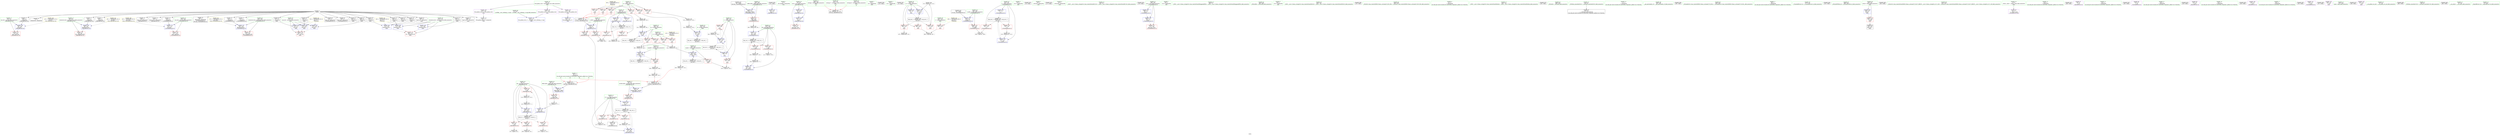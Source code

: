 digraph "SVFG" {
	label="SVFG";

	Node0x55babb65e6d0 [shape=record,color=grey,label="{NodeID: 0\nNullPtr}"];
	Node0x55babb65e6d0 -> Node0x55babb67bde0[style=solid];
	Node0x55babb65e6d0 -> Node0x55babb67bee0[style=solid];
	Node0x55babb65e6d0 -> Node0x55babb67bfb0[style=solid];
	Node0x55babb65e6d0 -> Node0x55babb67c080[style=solid];
	Node0x55babb65e6d0 -> Node0x55babb67c150[style=solid];
	Node0x55babb65e6d0 -> Node0x55babb67c220[style=solid];
	Node0x55babb65e6d0 -> Node0x55babb67c2f0[style=solid];
	Node0x55babb65e6d0 -> Node0x55babb67c3c0[style=solid];
	Node0x55babb65e6d0 -> Node0x55babb67c490[style=solid];
	Node0x55babb65e6d0 -> Node0x55babb67c560[style=solid];
	Node0x55babb65e6d0 -> Node0x55babb67c630[style=solid];
	Node0x55babb65e6d0 -> Node0x55babb67c700[style=solid];
	Node0x55babb65e6d0 -> Node0x55babb67c7d0[style=solid];
	Node0x55babb65e6d0 -> Node0x55babb67c8a0[style=solid];
	Node0x55babb65e6d0 -> Node0x55babb67c970[style=solid];
	Node0x55babb65e6d0 -> Node0x55babb67ca40[style=solid];
	Node0x55babb65e6d0 -> Node0x55babb67cb10[style=solid];
	Node0x55babb65e6d0 -> Node0x55babb67cbe0[style=solid];
	Node0x55babb65e6d0 -> Node0x55babb67ccb0[style=solid];
	Node0x55babb65e6d0 -> Node0x55babb67cd80[style=solid];
	Node0x55babb65e6d0 -> Node0x55babb67ce50[style=solid];
	Node0x55babb65e6d0 -> Node0x55babb67cf20[style=solid];
	Node0x55babb65e6d0 -> Node0x55babb67cff0[style=solid];
	Node0x55babb65e6d0 -> Node0x55babb681460[style=solid];
	Node0x55babb69d8a0 [shape=record,color=yellow,style=double,label="{NodeID: 360\n30V_1 = ENCHI(MR_30V_0)\npts\{194 \}\nFun[_Z7prodaltB5cxx11ii]}"];
	Node0x55babb69d8a0 -> Node0x55babb6824d0[style=dashed];
	Node0x55babb67d500 [shape=record,color=blue,label="{NodeID: 194\n272\<--379\nehselector.slot\<--\nmain\n}"];
	Node0x55babb67d500 -> Node0x55babb6810c0[style=dashed];
	Node0x55babb67a7e0 [shape=record,color=red,label="{NodeID: 111\n91\<--60\n\<--idx\n_Z4prodB5cxx11iii\n}"];
	Node0x55babb67a7e0 -> Node0x55babb67efb0[style=solid];
	Node0x55babb678ae0 [shape=record,color=green,label="{NodeID: 28\n60\<--61\nidx\<--idx_field_insensitive\n_Z4prodB5cxx11iii\n}"];
	Node0x55babb678ae0 -> Node0x55babb67a7e0[style=solid];
	Node0x55babb678ae0 -> Node0x55babb67a8b0[style=solid];
	Node0x55babb678ae0 -> Node0x55babb67a980[style=solid];
	Node0x55babb678ae0 -> Node0x55babb67aa50[style=solid];
	Node0x55babb678ae0 -> Node0x55babb6817d0[style=solid];
	Node0x55babb678ae0 -> Node0x55babb681be0[style=solid];
	Node0x55babb67e9b0 [shape=record,color=grey,label="{NodeID: 305\n200 = Binary(199, 201, )\n}"];
	Node0x55babb67e9b0 -> Node0x55babb682260[style=solid];
	Node0x55babb680700 [shape=record,color=red,label="{NodeID: 139\n326\<--256\n\<--d\nmain\n|{<s0>22}}"];
	Node0x55babb680700:s0 -> Node0x55babb6b0bf0[style=solid,color=red];
	Node0x55babb67b1c0 [shape=record,color=green,label="{NodeID: 56\n266\<--267\ni\<--i_field_insensitive\nmain\n}"];
	Node0x55babb67b1c0 -> Node0x55babb680e50[style=solid];
	Node0x55babb67b1c0 -> Node0x55babb680f20[style=solid];
	Node0x55babb67b1c0 -> Node0x55babb682cf0[style=solid];
	Node0x55babb67b1c0 -> Node0x55babb682dc0[style=solid];
	Node0x55babb681e50 [shape=record,color=blue,label="{NodeID: 167\n141\<--145\ncall17\<--\n_Z4prodB5cxx11iii\n}"];
	Node0x55babb67c970 [shape=record,color=black,label="{NodeID: 84\n348\<--3\n\<--dummyVal\nmain\n}"];
	Node0x55babb67c970 -> Node0x55babb682f60[style=solid];
	Node0x55babb65f720 [shape=record,color=green,label="{NodeID: 1\n7\<--1\n__dso_handle\<--dummyObj\nGlob }"];
	Node0x55babb69d980 [shape=record,color=yellow,style=double,label="{NodeID: 361\n32V_1 = ENCHI(MR_32V_0)\npts\{196 \}\nFun[_Z7prodaltB5cxx11ii]}"];
	Node0x55babb69d980 -> Node0x55babb6825a0[style=dashed];
	Node0x55babb67a8b0 [shape=record,color=red,label="{NodeID: 112\n108\<--60\n\<--idx\n_Z4prodB5cxx11iii\n}"];
	Node0x55babb67a8b0 -> Node0x55babb67f130[style=solid];
	Node0x55babb678bb0 [shape=record,color=green,label="{NodeID: 29\n62\<--63\nnrvo\<--nrvo_field_insensitive\n_Z4prodB5cxx11iii\n}"];
	Node0x55babb678bb0 -> Node0x55babb67f380[style=solid];
	Node0x55babb678bb0 -> Node0x55babb6818a0[style=solid];
	Node0x55babb678bb0 -> Node0x55babb681ff0[style=solid];
	Node0x55babb67eb30 [shape=record,color=grey,label="{NodeID: 306\n129 = Binary(128, 110, )\n}"];
	Node0x55babb67eb30 -> Node0x55babb681cb0[style=solid];
	Node0x55babb6807d0 [shape=record,color=red,label="{NodeID: 140\n327\<--256\n\<--d\nmain\n}"];
	Node0x55babb6807d0 -> Node0x55babb6894e0[style=solid];
	Node0x55babb67b290 [shape=record,color=green,label="{NodeID: 57\n268\<--269\nref.tmp\<--ref.tmp_field_insensitive\nmain\n|{<s0>22}}"];
	Node0x55babb67b290:s0 -> Node0x55babb6b0570[style=solid,color=red];
	Node0x55babb681f20 [shape=record,color=blue,label="{NodeID: 168\n70\<--148\ni12\<--inc19\n_Z4prodB5cxx11iii\n}"];
	Node0x55babb681f20 -> Node0x55babb69adf0[style=dashed];
	Node0x55babb67ca40 [shape=record,color=black,label="{NodeID: 85\n352\<--3\n\<--dummyVal\nmain\n}"];
	Node0x55babb673120 [shape=record,color=green,label="{NodeID: 2\n8\<--1\n.str\<--dummyObj\nGlob }"];
	Node0x55babb67a980 [shape=record,color=red,label="{NodeID: 113\n112\<--60\n\<--idx\n_Z4prodB5cxx11iii\n}"];
	Node0x55babb67a980 -> Node0x55babb68ca70[style=solid];
	Node0x55babb678c80 [shape=record,color=green,label="{NodeID: 30\n64\<--65\ni\<--i_field_insensitive\n_Z4prodB5cxx11iii\n}"];
	Node0x55babb678c80 -> Node0x55babb67f450[style=solid];
	Node0x55babb678c80 -> Node0x55babb67f520[style=solid];
	Node0x55babb678c80 -> Node0x55babb681970[style=solid];
	Node0x55babb678c80 -> Node0x55babb681cb0[style=solid];
	Node0x55babb6ad580 [shape=record,color=black,label="{NodeID: 390\n215 = PHI()\n}"];
	Node0x55babb67ecb0 [shape=record,color=grey,label="{NodeID: 307\n361 = Binary(359, 360, )\n}"];
	Node0x55babb67ecb0 -> Node0x55babb6831d0[style=solid];
	Node0x55babb6808a0 [shape=record,color=red,label="{NodeID: 141\n335\<--256\n\<--d\nmain\n|{<s0>26}}"];
	Node0x55babb6808a0:s0 -> Node0x55babb6b0bf0[style=solid,color=red];
	Node0x55babb67b360 [shape=record,color=green,label="{NodeID: 58\n270\<--271\nexn.slot\<--exn.slot_field_insensitive\nmain\n}"];
	Node0x55babb67b360 -> Node0x55babb680ff0[style=solid];
	Node0x55babb67b360 -> Node0x55babb682e90[style=solid];
	Node0x55babb67b360 -> Node0x55babb683030[style=solid];
	Node0x55babb67b360 -> Node0x55babb67d430[style=solid];
	Node0x55babb681ff0 [shape=record,color=blue,label="{NodeID: 169\n62\<--152\nnrvo\<--\n_Z4prodB5cxx11iii\n}"];
	Node0x55babb681ff0 -> Node0x55babb67f380[style=dashed];
	Node0x55babb67cb10 [shape=record,color=black,label="{NodeID: 86\n353\<--3\n\<--dummyVal\nmain\n}"];
	Node0x55babb67cb10 -> Node0x55babb683030[style=solid];
	Node0x55babb65efd0 [shape=record,color=green,label="{NodeID: 3\n10\<--1\n.str.1\<--dummyObj\nGlob }"];
	Node0x55babb67aa50 [shape=record,color=red,label="{NodeID: 114\n123\<--60\n\<--idx\n_Z4prodB5cxx11iii\n}"];
	Node0x55babb67aa50 -> Node0x55babb689f60[style=solid];
	Node0x55babb678d50 [shape=record,color=green,label="{NodeID: 31\n66\<--67\nexn.slot\<--exn.slot_field_insensitive\n_Z4prodB5cxx11iii\n}"];
	Node0x55babb678d50 -> Node0x55babb67f5f0[style=solid];
	Node0x55babb678d50 -> Node0x55babb681a40[style=solid];
	Node0x55babb6af240 [shape=record,color=black,label="{NodeID: 391\n32 = PHI()\n}"];
	Node0x55babb67ee30 [shape=record,color=grey,label="{NodeID: 308\n373 = Binary(372, 110, )\n}"];
	Node0x55babb67ee30 -> Node0x55babb67d360[style=solid];
	Node0x55babb680970 [shape=record,color=red,label="{NodeID: 142\n363\<--256\n\<--d\nmain\n|{<s0>32}}"];
	Node0x55babb680970:s0 -> Node0x55babb6b0bf0[style=solid,color=red];
	Node0x55babb67b430 [shape=record,color=green,label="{NodeID: 59\n272\<--273\nehselector.slot\<--ehselector.slot_field_insensitive\nmain\n}"];
	Node0x55babb67b430 -> Node0x55babb6810c0[style=solid];
	Node0x55babb67b430 -> Node0x55babb682f60[style=solid];
	Node0x55babb67b430 -> Node0x55babb683100[style=solid];
	Node0x55babb67b430 -> Node0x55babb67d500[style=solid];
	Node0x55babb6820c0 [shape=record,color=blue,label="{NodeID: 170\n183\<--181\nn.addr\<--n\n_Z7prodaltB5cxx11ii\n}"];
	Node0x55babb6820c0 -> Node0x55babb67fa00[style=dashed];
	Node0x55babb67cbe0 [shape=record,color=black,label="{NodeID: 87\n355\<--3\n\<--dummyVal\nmain\n}"];
	Node0x55babb67cbe0 -> Node0x55babb683100[style=solid];
	Node0x55babb65ebe0 [shape=record,color=green,label="{NodeID: 4\n12\<--1\n.str.2\<--dummyObj\nGlob }"];
	Node0x55babb67f380 [shape=record,color=red,label="{NodeID: 115\n153\<--62\nnrvo.val\<--nrvo\n_Z4prodB5cxx11iii\n}"];
	Node0x55babb678e20 [shape=record,color=green,label="{NodeID: 32\n68\<--69\nehselector.slot\<--ehselector.slot_field_insensitive\n_Z4prodB5cxx11iii\n}"];
	Node0x55babb678e20 -> Node0x55babb67f6c0[style=solid];
	Node0x55babb678e20 -> Node0x55babb681b10[style=solid];
	Node0x55babb6af340 [shape=record,color=black,label="{NodeID: 392\n95 = PHI()\n}"];
	Node0x55babb67efb0 [shape=record,color=grey,label="{NodeID: 309\n92 = cmp(91, 85, )\n}"];
	Node0x55babb680a40 [shape=record,color=red,label="{NodeID: 143\n316\<--258\n\<--n\nmain\n}"];
	Node0x55babb680a40 -> Node0x55babb6897e0[style=solid];
	Node0x55babb67b500 [shape=record,color=green,label="{NodeID: 60\n274\<--275\nref.tmp17\<--ref.tmp17_field_insensitive\nmain\n|{<s0>26}}"];
	Node0x55babb67b500:s0 -> Node0x55babb6b0570[style=solid,color=red];
	Node0x55babb682190 [shape=record,color=blue,label="{NodeID: 171\n185\<--182\noffset.addr\<--offset\n_Z7prodaltB5cxx11ii\n}"];
	Node0x55babb682190 -> Node0x55babb67fad0[style=dashed];
	Node0x55babb67ccb0 [shape=record,color=black,label="{NodeID: 88\n376\<--3\n\<--dummyVal\nmain\n}"];
	Node0x55babb65ed30 [shape=record,color=green,label="{NodeID: 5\n14\<--1\n_ZSt3cin\<--dummyObj\nGlob }"];
	Node0x55babb67f450 [shape=record,color=red,label="{NodeID: 116\n87\<--64\n\<--i\n_Z4prodB5cxx11iii\n}"];
	Node0x55babb67f450 -> Node0x55babb67f2b0[style=solid];
	Node0x55babb678ef0 [shape=record,color=green,label="{NodeID: 33\n70\<--71\ni12\<--i12_field_insensitive\n_Z4prodB5cxx11iii\n}"];
	Node0x55babb678ef0 -> Node0x55babb67f790[style=solid];
	Node0x55babb678ef0 -> Node0x55babb67f860[style=solid];
	Node0x55babb678ef0 -> Node0x55babb67f930[style=solid];
	Node0x55babb678ef0 -> Node0x55babb681d80[style=solid];
	Node0x55babb678ef0 -> Node0x55babb681f20[style=solid];
	Node0x55babb6af440 [shape=record,color=black,label="{NodeID: 393\n117 = PHI()\n}"];
	Node0x55babb67f130 [shape=record,color=grey,label="{NodeID: 310\n109 = cmp(108, 110, )\n}"];
	Node0x55babb680b10 [shape=record,color=red,label="{NodeID: 144\n359\<--258\n\<--n\nmain\n}"];
	Node0x55babb680b10 -> Node0x55babb67ecb0[style=solid];
	Node0x55babb67b5d0 [shape=record,color=green,label="{NodeID: 61\n276\<--277\nnumleft\<--numleft_field_insensitive\nmain\n}"];
	Node0x55babb67b5d0 -> Node0x55babb681190[style=solid];
	Node0x55babb67b5d0 -> Node0x55babb6831d0[style=solid];
	Node0x55babb682260 [shape=record,color=blue,label="{NodeID: 172\n187\<--200\nidx\<--rem\n_Z7prodaltB5cxx11ii\n}"];
	Node0x55babb682260 -> Node0x55babb69a3f0[style=dashed];
	Node0x55babb67cd80 [shape=record,color=black,label="{NodeID: 89\n377\<--3\n\<--dummyVal\nmain\n}"];
	Node0x55babb67cd80 -> Node0x55babb67d430[style=solid];
	Node0x55babb677810 [shape=record,color=green,label="{NodeID: 6\n15\<--1\n_ZSt4cout\<--dummyObj\nGlob }"];
	Node0x55babb67f520 [shape=record,color=red,label="{NodeID: 117\n128\<--64\n\<--i\n_Z4prodB5cxx11iii\n}"];
	Node0x55babb67f520 -> Node0x55babb67eb30[style=solid];
	Node0x55babb678fc0 [shape=record,color=green,label="{NodeID: 34\n82\<--83\n_ZNSt7__cxx1112basic_stringIcSt11char_traitsIcESaIcEEC1Ev\<--_ZNSt7__cxx1112basic_stringIcSt11char_traitsIcESaIcEEC1Ev_field_insensitive\n}"];
	Node0x55babb6af540 [shape=record,color=black,label="{NodeID: 394\n120 = PHI()\n}"];
	Node0x55babb67f2b0 [shape=record,color=grey,label="{NodeID: 311\n89 = cmp(87, 88, )\n}"];
	Node0x55babb680be0 [shape=record,color=red,label="{NodeID: 145\n317\<--260\n\<--hi\nmain\n}"];
	Node0x55babb680be0 -> Node0x55babb6897e0[style=solid];
	Node0x55babb67b6a0 [shape=record,color=green,label="{NodeID: 62\n278\<--279\nref.tmp23\<--ref.tmp23_field_insensitive\nmain\n|{<s0>32}}"];
	Node0x55babb67b6a0:s0 -> Node0x55babb6b0570[style=solid,color=red];
	Node0x55babb682330 [shape=record,color=blue,label="{NodeID: 173\n189\<--80\nnrvo\<--\n_Z7prodaltB5cxx11ii\n}"];
	Node0x55babb682330 -> Node0x55babb682810[style=dashed];
	Node0x55babb67ce50 [shape=record,color=black,label="{NodeID: 90\n379\<--3\n\<--dummyVal\nmain\n}"];
	Node0x55babb67ce50 -> Node0x55babb67d500[style=solid];
	Node0x55babb65ff50 [shape=record,color=green,label="{NodeID: 7\n16\<--1\n.str.3\<--dummyObj\nGlob }"];
	Node0x55babb67f5f0 [shape=record,color=red,label="{NodeID: 118\n158\<--66\nexn\<--exn.slot\n_Z4prodB5cxx11iii\n}"];
	Node0x55babb679090 [shape=record,color=green,label="{NodeID: 35\n96\<--97\n_ZNSt7__cxx1112basic_stringIcSt11char_traitsIcESaIcEE6appendEPKc\<--_ZNSt7__cxx1112basic_stringIcSt11char_traitsIcESaIcEE6appendEPKc_field_insensitive\n}"];
	Node0x55babb6af640 [shape=record,color=black,label="{NodeID: 395\n141 = PHI()\n}"];
	Node0x55babb6af640 -> Node0x55babb681e50[style=solid];
	Node0x55babb68c5f0 [shape=record,color=grey,label="{NodeID: 312\n137 = cmp(135, 136, )\n}"];
	Node0x55babb680cb0 [shape=record,color=red,label="{NodeID: 146\n360\<--260\n\<--hi\nmain\n}"];
	Node0x55babb680cb0 -> Node0x55babb67ecb0[style=solid];
	Node0x55babb67b770 [shape=record,color=green,label="{NodeID: 63\n282\<--283\n_ZNSirsERi\<--_ZNSirsERi_field_insensitive\n}"];
	Node0x55babb69c6c0 [shape=record,color=yellow,style=double,label="{NodeID: 340\n14V_1 = ENCHI(MR_14V_0)\npts\{67 \}\nFun[_Z4prodB5cxx11iii]}"];
	Node0x55babb69c6c0 -> Node0x55babb681a40[style=dashed];
	Node0x55babb682400 [shape=record,color=blue,label="{NodeID: 174\n191\<--85\ni\<--\n_Z7prodaltB5cxx11ii\n}"];
	Node0x55babb682400 -> Node0x55babb69a8f0[style=dashed];
	Node0x55babb67cf20 [shape=record,color=black,label="{NodeID: 91\n387\<--3\nlpad.val\<--dummyVal\nmain\n}"];
	Node0x55babb65ffe0 [shape=record,color=green,label="{NodeID: 8\n18\<--1\n.str.4\<--dummyObj\nGlob }"];
	Node0x55babb67f6c0 [shape=record,color=red,label="{NodeID: 119\n159\<--68\nsel\<--ehselector.slot\n_Z4prodB5cxx11iii\n}"];
	Node0x55babb679160 [shape=record,color=green,label="{NodeID: 36\n105\<--106\n_ZNSt7__cxx1112basic_stringIcSt11char_traitsIcESaIcEED1Ev\<--_ZNSt7__cxx1112basic_stringIcSt11char_traitsIcESaIcEED1Ev_field_insensitive\n}"];
	Node0x55babb6af7a0 [shape=record,color=black,label="{NodeID: 396\n225 = PHI()\n}"];
	Node0x55babb68c770 [shape=record,color=grey,label="{NodeID: 313\n212 = cmp(211, 201, )\n}"];
	Node0x55babb680d80 [shape=record,color=red,label="{NodeID: 147\n323\<--264\n\<--numhi\nmain\n}"];
	Node0x55babb680d80 -> Node0x55babb68cbf0[style=solid];
	Node0x55babb67b840 [shape=record,color=green,label="{NodeID: 64\n294\<--295\n_ZStlsISt11char_traitsIcEERSt13basic_ostreamIcT_ES5_PKc\<--_ZStlsISt11char_traitsIcEERSt13basic_ostreamIcT_ES5_PKc_field_insensitive\n}"];
	Node0x55babb69c7a0 [shape=record,color=yellow,style=double,label="{NodeID: 341\n16V_1 = ENCHI(MR_16V_0)\npts\{69 \}\nFun[_Z4prodB5cxx11iii]}"];
	Node0x55babb69c7a0 -> Node0x55babb681b10[style=dashed];
	Node0x55babb6824d0 [shape=record,color=blue,label="{NodeID: 175\n193\<--218\nexn.slot\<--\n_Z7prodaltB5cxx11ii\n}"];
	Node0x55babb6824d0 -> Node0x55babb67ffb0[style=dashed];
	Node0x55babb67cff0 [shape=record,color=black,label="{NodeID: 92\n388\<--3\nlpad.val33\<--dummyVal\nmain\n}"];
	Node0x55babb671f10 [shape=record,color=green,label="{NodeID: 9\n21\<--1\n\<--dummyObj\nCan only get source location for instruction, argument, global var or function.}"];
	Node0x55babb67f790 [shape=record,color=red,label="{NodeID: 120\n135\<--70\n\<--i12\n_Z4prodB5cxx11iii\n}"];
	Node0x55babb67f790 -> Node0x55babb68c5f0[style=solid];
	Node0x55babb679230 [shape=record,color=green,label="{NodeID: 37\n142\<--143\n_ZNSt7__cxx1112basic_stringIcSt11char_traitsIcESaIcEEixEm\<--_ZNSt7__cxx1112basic_stringIcSt11char_traitsIcESaIcEEixEm_field_insensitive\n}"];
	Node0x55babb6af870 [shape=record,color=black,label="{NodeID: 397\n281 = PHI()\n}"];
	Node0x55babb68c8f0 [shape=record,color=grey,label="{NodeID: 314\n209 = cmp(207, 208, )\n}"];
	Node0x55babb680e50 [shape=record,color=red,label="{NodeID: 148\n322\<--266\n\<--i\nmain\n}"];
	Node0x55babb680e50 -> Node0x55babb68cbf0[style=solid];
	Node0x55babb67b910 [shape=record,color=green,label="{NodeID: 65\n299\<--300\n_ZNSolsEi\<--_ZNSolsEi_field_insensitive\n}"];
	Node0x55babb6825a0 [shape=record,color=blue,label="{NodeID: 176\n195\<--220\nehselector.slot\<--\n_Z7prodaltB5cxx11ii\n}"];
	Node0x55babb6825a0 -> Node0x55babb680080[style=dashed];
	Node0x55babb67d0c0 [shape=record,color=black,label="{NodeID: 93\n33\<--34\n\<--_ZNSt8ios_base4InitD1Ev\nCan only get source location for instruction, argument, global var or function.}"];
	Node0x55babb671fa0 [shape=record,color=green,label="{NodeID: 10\n77\<--1\n\<--dummyObj\nCan only get source location for instruction, argument, global var or function.}"];
	Node0x55babb67f860 [shape=record,color=red,label="{NodeID: 121\n139\<--70\n\<--i12\n_Z4prodB5cxx11iii\n}"];
	Node0x55babb67f860 -> Node0x55babb67d1c0[style=solid];
	Node0x55babb679300 [shape=record,color=green,label="{NodeID: 38\n168\<--169\n__gxx_personality_v0\<--__gxx_personality_v0_field_insensitive\n}"];
	Node0x55babb6af940 [shape=record,color=black,label="{NodeID: 398\n290 = PHI()\n}"];
	Node0x55babb68ca70 [shape=record,color=grey,label="{NodeID: 315\n113 = cmp(112, 114, )\n}"];
	Node0x55babb680f20 [shape=record,color=red,label="{NodeID: 149\n341\<--266\n\<--i\nmain\n}"];
	Node0x55babb680f20 -> Node0x55babb689360[style=solid];
	Node0x55babb67b9e0 [shape=record,color=green,label="{NodeID: 66\n304\<--305\n_ZSt4endlIcSt11char_traitsIcEERSt13basic_ostreamIT_T0_ES6_\<--_ZSt4endlIcSt11char_traitsIcEERSt13basic_ostreamIT_T0_ES6__field_insensitive\n}"];
	Node0x55babb682670 [shape=record,color=blue,label="{NodeID: 177\n187\<--229\nidx\<--rem4\n_Z7prodaltB5cxx11ii\n}"];
	Node0x55babb682670 -> Node0x55babb69a3f0[style=dashed];
	Node0x55babb67d1c0 [shape=record,color=black,label="{NodeID: 94\n140\<--139\nconv\<--\n_Z4prodB5cxx11iii\n}"];
	Node0x55babb672030 [shape=record,color=green,label="{NodeID: 11\n80\<--1\n\<--dummyObj\nCan only get source location for instruction, argument, global var or function.}"];
	Node0x55babb6891e0 [shape=record,color=grey,label="{NodeID: 288\n297 = Binary(296, 110, )\n}"];
	Node0x55babb67f930 [shape=record,color=red,label="{NodeID: 122\n147\<--70\n\<--i12\n_Z4prodB5cxx11iii\n}"];
	Node0x55babb67f930 -> Node0x55babb689960[style=solid];
	Node0x55babb6793d0 [shape=record,color=green,label="{NodeID: 39\n177\<--178\n_Z7prodaltB5cxx11ii\<--_Z7prodaltB5cxx11ii_field_insensitive\n}"];
	Node0x55babb6afaa0 [shape=record,color=black,label="{NodeID: 399\n291 = PHI()\n}"];
	Node0x55babb68cbf0 [shape=record,color=grey,label="{NodeID: 316\n324 = cmp(322, 323, )\n}"];
	Node0x55babb680ff0 [shape=record,color=red,label="{NodeID: 150\n385\<--270\nexn\<--exn.slot\nmain\n}"];
	Node0x55babb67bae0 [shape=record,color=green,label="{NodeID: 67\n306\<--307\n_ZNSolsEPFRSoS_E\<--_ZNSolsEPFRSoS_E_field_insensitive\n}"];
	Node0x55babb69ca70 [shape=record,color=yellow,style=double,label="{NodeID: 344\n36V_1 = ENCHI(MR_36V_0)\npts\{253 \}\nFun[main]}"];
	Node0x55babb69ca70 -> Node0x55babb680220[style=dashed];
	Node0x55babb682740 [shape=record,color=blue,label="{NodeID: 178\n191\<--233\ni\<--inc\n_Z7prodaltB5cxx11ii\n}"];
	Node0x55babb682740 -> Node0x55babb69a8f0[style=dashed];
	Node0x55babb67d290 [shape=record,color=black,label="{NodeID: 95\n249\<--383\nmain_ret\<--\nmain\n}"];
	Node0x55babb6720c0 [shape=record,color=green,label="{NodeID: 12\n85\<--1\n\<--dummyObj\nCan only get source location for instruction, argument, global var or function.|{<s0>22|<s1>26|<s2>26|<s3>32}}"];
	Node0x55babb6720c0:s0 -> Node0x55babb6b0d80[style=solid,color=red];
	Node0x55babb6720c0:s1 -> Node0x55babb6b0d80[style=solid,color=red];
	Node0x55babb6720c0:s2 -> Node0x55babb6b0f10[style=solid,color=red];
	Node0x55babb6720c0:s3 -> Node0x55babb6b0d80[style=solid,color=red];
	Node0x55babb689360 [shape=record,color=grey,label="{NodeID: 289\n342 = Binary(341, 110, )\n}"];
	Node0x55babb689360 -> Node0x55babb682dc0[style=solid];
	Node0x55babb67fa00 [shape=record,color=red,label="{NodeID: 123\n208\<--183\n\<--n.addr\n_Z7prodaltB5cxx11ii\n}"];
	Node0x55babb67fa00 -> Node0x55babb68c8f0[style=solid];
	Node0x55babb6794a0 [shape=record,color=green,label="{NodeID: 40\n183\<--184\nn.addr\<--n.addr_field_insensitive\n_Z7prodaltB5cxx11ii\n}"];
	Node0x55babb6794a0 -> Node0x55babb67fa00[style=solid];
	Node0x55babb6794a0 -> Node0x55babb6820c0[style=solid];
	Node0x55babb6afb70 [shape=record,color=black,label="{NodeID: 400\n293 = PHI()\n}"];
	Node0x55babb68cd70 [shape=record,color=grey,label="{NodeID: 317\n288 = cmp(286, 287, )\n}"];
	Node0x55babb6810c0 [shape=record,color=red,label="{NodeID: 151\n386\<--272\nsel\<--ehselector.slot\nmain\n}"];
	Node0x55babb67bbe0 [shape=record,color=green,label="{NodeID: 68\n331\<--332\n_ZStlsIcSt11char_traitsIcESaIcEERSt13basic_ostreamIT_T0_ES7_RKNSt7__cxx1112basic_stringIS4_S5_T1_EE\<--_ZStlsIcSt11char_traitsIcESaIcEERSt13basic_ostreamIT_T0_ES7_RKNSt7__cxx1112basic_stringIS4_S5_T1_EE_field_insensitive\n}"];
	Node0x55babb682810 [shape=record,color=blue,label="{NodeID: 179\n189\<--152\nnrvo\<--\n_Z7prodaltB5cxx11ii\n}"];
	Node0x55babb682810 -> Node0x55babb67fd40[style=dashed];
	Node0x55babb679b20 [shape=record,color=purple,label="{NodeID: 96\n31\<--4\n\<--_ZStL8__ioinit\n__cxx_global_var_init\n}"];
	Node0x55babb672190 [shape=record,color=green,label="{NodeID: 13\n110\<--1\n\<--dummyObj\nCan only get source location for instruction, argument, global var or function.}"];
	Node0x55babb6894e0 [shape=record,color=grey,label="{NodeID: 290\n328 = Binary(327, 110, )\n|{<s0>22}}"];
	Node0x55babb6894e0:s0 -> Node0x55babb6b0f10[style=solid,color=red];
	Node0x55babb67fad0 [shape=record,color=red,label="{NodeID: 124\n199\<--185\n\<--offset.addr\n_Z7prodaltB5cxx11ii\n}"];
	Node0x55babb67fad0 -> Node0x55babb67e9b0[style=solid];
	Node0x55babb679570 [shape=record,color=green,label="{NodeID: 41\n185\<--186\noffset.addr\<--offset.addr_field_insensitive\n_Z7prodaltB5cxx11ii\n}"];
	Node0x55babb679570 -> Node0x55babb67fad0[style=solid];
	Node0x55babb679570 -> Node0x55babb682190[style=solid];
	Node0x55babb6afca0 [shape=record,color=black,label="{NodeID: 401\n298 = PHI()\n}"];
	Node0x55babb6963f0 [shape=record,color=black,label="{NodeID: 318\nMR_38V_3 = PHI(MR_38V_4, MR_38V_2, )\npts\{255 \}\n}"];
	Node0x55babb6963f0 -> Node0x55babb6802f0[style=dashed];
	Node0x55babb6963f0 -> Node0x55babb6803c0[style=dashed];
	Node0x55babb6963f0 -> Node0x55babb680490[style=dashed];
	Node0x55babb6963f0 -> Node0x55babb67d360[style=dashed];
	Node0x55babb681190 [shape=record,color=red,label="{NodeID: 152\n364\<--276\n\<--numleft\nmain\n}"];
	Node0x55babb681190 -> Node0x55babb67e530[style=solid];
	Node0x55babb67bce0 [shape=record,color=green,label="{NodeID: 69\n22\<--407\n_GLOBAL__sub_I_idzhang_2_0.cpp\<--_GLOBAL__sub_I_idzhang_2_0.cpp_field_insensitive\n}"];
	Node0x55babb67bce0 -> Node0x55babb681360[style=solid];
	Node0x55babb69cc30 [shape=record,color=yellow,style=double,label="{NodeID: 346\n40V_1 = ENCHI(MR_40V_0)\npts\{257 \}\nFun[main]}"];
	Node0x55babb69cc30 -> Node0x55babb680560[style=dashed];
	Node0x55babb69cc30 -> Node0x55babb680630[style=dashed];
	Node0x55babb69cc30 -> Node0x55babb680700[style=dashed];
	Node0x55babb69cc30 -> Node0x55babb6807d0[style=dashed];
	Node0x55babb69cc30 -> Node0x55babb6808a0[style=dashed];
	Node0x55babb69cc30 -> Node0x55babb680970[style=dashed];
	Node0x55babb6828e0 [shape=record,color=blue,label="{NodeID: 180\n250\<--85\nretval\<--\nmain\n}"];
	Node0x55babb6828e0 -> Node0x55babb680150[style=dashed];
	Node0x55babb679bf0 [shape=record,color=purple,label="{NodeID: 97\n94\<--8\n\<--.str\n_Z4prodB5cxx11iii\n}"];
	Node0x55babb6780c0 [shape=record,color=green,label="{NodeID: 14\n114\<--1\n\<--dummyObj\nCan only get source location for instruction, argument, global var or function.}"];
	Node0x55babb689660 [shape=record,color=grey,label="{NodeID: 291\n76 = Binary(75, 77, )\n}"];
	Node0x55babb689660 -> Node0x55babb6817d0[style=solid];
	Node0x55babb67fba0 [shape=record,color=red,label="{NodeID: 125\n211\<--187\n\<--idx\n_Z7prodaltB5cxx11ii\n}"];
	Node0x55babb67fba0 -> Node0x55babb68c770[style=solid];
	Node0x55babb679640 [shape=record,color=green,label="{NodeID: 42\n187\<--188\nidx\<--idx_field_insensitive\n_Z7prodaltB5cxx11ii\n}"];
	Node0x55babb679640 -> Node0x55babb67fba0[style=solid];
	Node0x55babb679640 -> Node0x55babb67fc70[style=solid];
	Node0x55babb679640 -> Node0x55babb682260[style=solid];
	Node0x55babb679640 -> Node0x55babb682670[style=solid];
	Node0x55babb6afda0 [shape=record,color=black,label="{NodeID: 402\n302 = PHI()\n}"];
	Node0x55babb6968f0 [shape=record,color=black,label="{NodeID: 319\nMR_44V_2 = PHI(MR_44V_3, MR_44V_1, )\npts\{261 \}\n}"];
	Node0x55babb6968f0 -> Node0x55babb682a80[style=dashed];
	Node0x55babb681260 [shape=record,color=blue,label="{NodeID: 153\n411\<--21\nllvm.global_ctors_0\<--\nGlob }"];
	Node0x55babb67bde0 [shape=record,color=black,label="{NodeID: 70\n2\<--3\ndummyVal\<--dummyVal\n}"];
	Node0x55babb69cd10 [shape=record,color=yellow,style=double,label="{NodeID: 347\n42V_1 = ENCHI(MR_42V_0)\npts\{259 \}\nFun[main]}"];
	Node0x55babb69cd10 -> Node0x55babb680a40[style=dashed];
	Node0x55babb69cd10 -> Node0x55babb680b10[style=dashed];
	Node0x55babb6829b0 [shape=record,color=blue,label="{NodeID: 181\n254\<--85\ntc\<--\nmain\n}"];
	Node0x55babb6829b0 -> Node0x55babb6963f0[style=dashed];
	Node0x55babb679cc0 [shape=record,color=purple,label="{NodeID: 98\n214\<--8\n\<--.str\n_Z7prodaltB5cxx11ii\n}"];
	Node0x55babb678150 [shape=record,color=green,label="{NodeID: 15\n145\<--1\n\<--dummyObj\nCan only get source location for instruction, argument, global var or function.}"];
	Node0x55babb6897e0 [shape=record,color=grey,label="{NodeID: 292\n318 = Binary(316, 317, )\n}"];
	Node0x55babb6897e0 -> Node0x55babb682c20[style=solid];
	Node0x55babb67fc70 [shape=record,color=red,label="{NodeID: 126\n227\<--187\n\<--idx\n_Z7prodaltB5cxx11ii\n}"];
	Node0x55babb67fc70 -> Node0x55babb689de0[style=solid];
	Node0x55babb679710 [shape=record,color=green,label="{NodeID: 43\n189\<--190\nnrvo\<--nrvo_field_insensitive\n_Z7prodaltB5cxx11ii\n}"];
	Node0x55babb679710 -> Node0x55babb67fd40[style=solid];
	Node0x55babb679710 -> Node0x55babb682330[style=solid];
	Node0x55babb679710 -> Node0x55babb682810[style=solid];
	Node0x55babb6afea0 [shape=record,color=black,label="{NodeID: 403\n303 = PHI()\n}"];
	Node0x55babb696df0 [shape=record,color=black,label="{NodeID: 320\nMR_46V_2 = PHI(MR_46V_3, MR_46V_1, )\npts\{263 \}\n}"];
	Node0x55babb696df0 -> Node0x55babb682b50[style=dashed];
	Node0x55babb681360 [shape=record,color=blue,label="{NodeID: 154\n412\<--22\nllvm.global_ctors_1\<--_GLOBAL__sub_I_idzhang_2_0.cpp\nGlob }"];
	Node0x55babb67bee0 [shape=record,color=black,label="{NodeID: 71\n99\<--3\n\<--dummyVal\n_Z4prodB5cxx11iii\n}"];
	Node0x55babb682a80 [shape=record,color=blue,label="{NodeID: 182\n260\<--310\nhi\<--div\nmain\n}"];
	Node0x55babb682a80 -> Node0x55babb680be0[style=dashed];
	Node0x55babb682a80 -> Node0x55babb680cb0[style=dashed];
	Node0x55babb682a80 -> Node0x55babb6968f0[style=dashed];
	Node0x55babb679d90 [shape=record,color=purple,label="{NodeID: 99\n116\<--10\n\<--.str.1\n_Z4prodB5cxx11iii\n}"];
	Node0x55babb6781e0 [shape=record,color=green,label="{NodeID: 16\n152\<--1\n\<--dummyObj\nCan only get source location for instruction, argument, global var or function.}"];
	Node0x55babb689960 [shape=record,color=grey,label="{NodeID: 293\n148 = Binary(147, 110, )\n}"];
	Node0x55babb689960 -> Node0x55babb681f20[style=solid];
	Node0x55babb67fd40 [shape=record,color=red,label="{NodeID: 127\n237\<--189\nnrvo.val\<--nrvo\n_Z7prodaltB5cxx11ii\n}"];
	Node0x55babb6797e0 [shape=record,color=green,label="{NodeID: 44\n191\<--192\ni\<--i_field_insensitive\n_Z7prodaltB5cxx11ii\n}"];
	Node0x55babb6797e0 -> Node0x55babb67fe10[style=solid];
	Node0x55babb6797e0 -> Node0x55babb67fee0[style=solid];
	Node0x55babb6797e0 -> Node0x55babb682400[style=solid];
	Node0x55babb6797e0 -> Node0x55babb682740[style=solid];
	Node0x55babb6aff70 [shape=record,color=black,label="{NodeID: 404\n330 = PHI()\n}"];
	Node0x55babb6972f0 [shape=record,color=black,label="{NodeID: 321\nMR_48V_2 = PHI(MR_48V_3, MR_48V_1, )\npts\{265 \}\n}"];
	Node0x55babb6972f0 -> Node0x55babb682c20[style=dashed];
	Node0x55babb681460 [shape=record,color=blue, style = dotted,label="{NodeID: 155\n413\<--3\nllvm.global_ctors_2\<--dummyVal\nGlob }"];
	Node0x55babb67bfb0 [shape=record,color=black,label="{NodeID: 72\n100\<--3\n\<--dummyVal\n_Z4prodB5cxx11iii\n}"];
	Node0x55babb67bfb0 -> Node0x55babb681a40[style=solid];
	Node0x55babb682b50 [shape=record,color=blue,label="{NodeID: 183\n262\<--314\nlo\<--div8\nmain\n}"];
	Node0x55babb682b50 -> Node0x55babb696df0[style=dashed];
	Node0x55babb679e60 [shape=record,color=purple,label="{NodeID: 100\n119\<--12\n\<--.str.2\n_Z4prodB5cxx11iii\n}"];
	Node0x55babb678270 [shape=record,color=green,label="{NodeID: 17\n201\<--1\n\<--dummyObj\nCan only get source location for instruction, argument, global var or function.}"];
	Node0x55babb689ae0 [shape=record,color=grey,label="{NodeID: 294\n233 = Binary(232, 110, )\n}"];
	Node0x55babb689ae0 -> Node0x55babb682740[style=solid];
	Node0x55babb67fe10 [shape=record,color=red,label="{NodeID: 128\n207\<--191\n\<--i\n_Z7prodaltB5cxx11ii\n}"];
	Node0x55babb67fe10 -> Node0x55babb68c8f0[style=solid];
	Node0x55babb6798b0 [shape=record,color=green,label="{NodeID: 45\n193\<--194\nexn.slot\<--exn.slot_field_insensitive\n_Z7prodaltB5cxx11ii\n}"];
	Node0x55babb6798b0 -> Node0x55babb67ffb0[style=solid];
	Node0x55babb6798b0 -> Node0x55babb6824d0[style=solid];
	Node0x55babb6b00a0 [shape=record,color=black,label="{NodeID: 405\n333 = PHI()\n}"];
	Node0x55babb6977f0 [shape=record,color=black,label="{NodeID: 322\nMR_50V_2 = PHI(MR_50V_4, MR_50V_1, )\npts\{267 \}\n}"];
	Node0x55babb6977f0 -> Node0x55babb682cf0[style=dashed];
	Node0x55babb681560 [shape=record,color=blue,label="{NodeID: 156\n54\<--51\nn.addr\<--n\n_Z4prodB5cxx11iii\n}"];
	Node0x55babb681560 -> Node0x55babb67a4a0[style=dashed];
	Node0x55babb681560 -> Node0x55babb67a570[style=dashed];
	Node0x55babb67c080 [shape=record,color=black,label="{NodeID: 73\n102\<--3\n\<--dummyVal\n_Z4prodB5cxx11iii\n}"];
	Node0x55babb67c080 -> Node0x55babb681b10[style=solid];
	Node0x55babb682c20 [shape=record,color=blue,label="{NodeID: 184\n264\<--318\nnumhi\<--div9\nmain\n}"];
	Node0x55babb682c20 -> Node0x55babb680d80[style=dashed];
	Node0x55babb682c20 -> Node0x55babb6972f0[style=dashed];
	Node0x55babb679f30 [shape=record,color=purple,label="{NodeID: 101\n224\<--12\n\<--.str.2\n_Z7prodaltB5cxx11ii\n}"];
	Node0x55babb678300 [shape=record,color=green,label="{NodeID: 18\n4\<--6\n_ZStL8__ioinit\<--_ZStL8__ioinit_field_insensitive\nGlob }"];
	Node0x55babb678300 -> Node0x55babb679b20[style=solid];
	Node0x55babb689c60 [shape=record,color=grey,label="{NodeID: 295\n229 = Binary(228, 77, )\n}"];
	Node0x55babb689c60 -> Node0x55babb682670[style=solid];
	Node0x55babb67fee0 [shape=record,color=red,label="{NodeID: 129\n232\<--191\n\<--i\n_Z7prodaltB5cxx11ii\n}"];
	Node0x55babb67fee0 -> Node0x55babb689ae0[style=solid];
	Node0x55babb679980 [shape=record,color=green,label="{NodeID: 46\n195\<--196\nehselector.slot\<--ehselector.slot_field_insensitive\n_Z7prodaltB5cxx11ii\n}"];
	Node0x55babb679980 -> Node0x55babb680080[style=solid];
	Node0x55babb679980 -> Node0x55babb6825a0[style=solid];
	Node0x55babb6b0170 [shape=record,color=black,label="{NodeID: 406\n337 = PHI()\n}"];
	Node0x55babb697cf0 [shape=record,color=black,label="{NodeID: 323\nMR_56V_2 = PHI(MR_56V_4, MR_56V_1, )\npts\{277 \}\n}"];
	Node0x55babb697cf0 -> Node0x55babb6831d0[style=dashed];
	Node0x55babb681630 [shape=record,color=blue,label="{NodeID: 157\n56\<--52\noffset.addr\<--offset\n_Z4prodB5cxx11iii\n}"];
	Node0x55babb681630 -> Node0x55babb67a640[style=dashed];
	Node0x55babb67c150 [shape=record,color=black,label="{NodeID: 74\n160\<--3\nlpad.val\<--dummyVal\n_Z4prodB5cxx11iii\n}"];
	Node0x55babb682cf0 [shape=record,color=blue,label="{NodeID: 185\n266\<--85\ni\<--\nmain\n}"];
	Node0x55babb682cf0 -> Node0x55babb680e50[style=dashed];
	Node0x55babb682cf0 -> Node0x55babb680f20[style=dashed];
	Node0x55babb682cf0 -> Node0x55babb682dc0[style=dashed];
	Node0x55babb682cf0 -> Node0x55babb6977f0[style=dashed];
	Node0x55babb67a000 [shape=record,color=purple,label="{NodeID: 102\n292\<--16\n\<--.str.3\nmain\n}"];
	Node0x55babb678390 [shape=record,color=green,label="{NodeID: 19\n20\<--24\nllvm.global_ctors\<--llvm.global_ctors_field_insensitive\nGlob }"];
	Node0x55babb678390 -> Node0x55babb67a1a0[style=solid];
	Node0x55babb678390 -> Node0x55babb67a2a0[style=solid];
	Node0x55babb678390 -> Node0x55babb67a3a0[style=solid];
	Node0x55babb689de0 [shape=record,color=grey,label="{NodeID: 296\n228 = Binary(227, 110, )\n}"];
	Node0x55babb689de0 -> Node0x55babb689c60[style=solid];
	Node0x55babb67ffb0 [shape=record,color=red,label="{NodeID: 130\n242\<--193\nexn\<--exn.slot\n_Z7prodaltB5cxx11ii\n}"];
	Node0x55babb679a50 [shape=record,color=green,label="{NodeID: 47\n247\<--248\nmain\<--main_field_insensitive\n}"];
	Node0x55babb6b02a0 [shape=record,color=black,label="{NodeID: 407\n338 = PHI()\n}"];
	Node0x55babb681700 [shape=record,color=blue,label="{NodeID: 158\n58\<--53\nzeroidx.addr\<--zeroidx\n_Z4prodB5cxx11iii\n}"];
	Node0x55babb681700 -> Node0x55babb67a710[style=dashed];
	Node0x55babb67c220 [shape=record,color=black,label="{NodeID: 75\n161\<--3\nlpad.val21\<--dummyVal\n_Z4prodB5cxx11iii\n}"];
	Node0x55babb69d170 [shape=record,color=yellow,style=double,label="{NodeID: 352\n52V_1 = ENCHI(MR_52V_0)\npts\{271 \}\nFun[main]}"];
	Node0x55babb69d170 -> Node0x55babb682e90[style=dashed];
	Node0x55babb69d170 -> Node0x55babb683030[style=dashed];
	Node0x55babb69d170 -> Node0x55babb67d430[style=dashed];
	Node0x55babb682dc0 [shape=record,color=blue,label="{NodeID: 186\n266\<--342\ni\<--inc\nmain\n}"];
	Node0x55babb682dc0 -> Node0x55babb680e50[style=dashed];
	Node0x55babb682dc0 -> Node0x55babb680f20[style=dashed];
	Node0x55babb682dc0 -> Node0x55babb682dc0[style=dashed];
	Node0x55babb682dc0 -> Node0x55babb6977f0[style=dashed];
	Node0x55babb67a0d0 [shape=record,color=purple,label="{NodeID: 103\n301\<--18\n\<--.str.4\nmain\n}"];
	Node0x55babb678460 [shape=record,color=green,label="{NodeID: 20\n25\<--26\n__cxx_global_var_init\<--__cxx_global_var_init_field_insensitive\n}"];
	Node0x55babb689f60 [shape=record,color=grey,label="{NodeID: 297\n124 = Binary(123, 110, )\n}"];
	Node0x55babb689f60 -> Node0x55babb67e830[style=solid];
	Node0x55babb680080 [shape=record,color=red,label="{NodeID: 131\n243\<--195\nsel\<--ehselector.slot\n_Z7prodaltB5cxx11ii\n}"];
	Node0x55babb67ab40 [shape=record,color=green,label="{NodeID: 48\n250\<--251\nretval\<--retval_field_insensitive\nmain\n}"];
	Node0x55babb67ab40 -> Node0x55babb680150[style=solid];
	Node0x55babb67ab40 -> Node0x55babb6828e0[style=solid];
	Node0x55babb6b0370 [shape=record,color=black,label="{NodeID: 408\n368 = PHI()\n}"];
	Node0x55babb6817d0 [shape=record,color=blue,label="{NodeID: 159\n60\<--76\nidx\<--rem\n_Z4prodB5cxx11iii\n}"];
	Node0x55babb6817d0 -> Node0x55babb699e00[style=dashed];
	Node0x55babb67c2f0 [shape=record,color=black,label="{NodeID: 76\n180\<--3\nagg.result\<--dummyVal\n_Z7prodaltB5cxx11ii\n0th arg _Z7prodaltB5cxx11ii }"];
	Node0x55babb69d250 [shape=record,color=yellow,style=double,label="{NodeID: 353\n54V_1 = ENCHI(MR_54V_0)\npts\{273 \}\nFun[main]}"];
	Node0x55babb69d250 -> Node0x55babb682f60[style=dashed];
	Node0x55babb69d250 -> Node0x55babb683100[style=dashed];
	Node0x55babb69d250 -> Node0x55babb67d500[style=dashed];
	Node0x55babb682e90 [shape=record,color=blue,label="{NodeID: 187\n270\<--346\nexn.slot\<--\nmain\n}"];
	Node0x55babb682e90 -> Node0x55babb680ff0[style=dashed];
	Node0x55babb67a1a0 [shape=record,color=purple,label="{NodeID: 104\n411\<--20\nllvm.global_ctors_0\<--llvm.global_ctors\nGlob }"];
	Node0x55babb67a1a0 -> Node0x55babb681260[style=solid];
	Node0x55babb678530 [shape=record,color=green,label="{NodeID: 21\n29\<--30\n_ZNSt8ios_base4InitC1Ev\<--_ZNSt8ios_base4InitC1Ev_field_insensitive\n}"];
	Node0x55babb68a0e0 [shape=record,color=grey,label="{NodeID: 298\n309 = Binary(308, 110, )\n}"];
	Node0x55babb68a0e0 -> Node0x55babb68a260[style=solid];
	Node0x55babb680150 [shape=record,color=red,label="{NodeID: 132\n383\<--250\n\<--retval\nmain\n}"];
	Node0x55babb680150 -> Node0x55babb67d290[style=solid];
	Node0x55babb67ac10 [shape=record,color=green,label="{NodeID: 49\n252\<--253\nt\<--t_field_insensitive\nmain\n}"];
	Node0x55babb67ac10 -> Node0x55babb680220[style=solid];
	Node0x55babb6b04a0 [shape=record,color=black,label="{NodeID: 409\n369 = PHI()\n}"];
	Node0x55babb6818a0 [shape=record,color=blue,label="{NodeID: 160\n62\<--80\nnrvo\<--\n_Z4prodB5cxx11iii\n}"];
	Node0x55babb6818a0 -> Node0x55babb681ff0[style=dashed];
	Node0x55babb67c3c0 [shape=record,color=black,label="{NodeID: 77\n217\<--3\n\<--dummyVal\n_Z7prodaltB5cxx11ii\n}"];
	Node0x55babb682f60 [shape=record,color=blue,label="{NodeID: 188\n272\<--348\nehselector.slot\<--\nmain\n}"];
	Node0x55babb682f60 -> Node0x55babb6810c0[style=dashed];
	Node0x55babb67a2a0 [shape=record,color=purple,label="{NodeID: 105\n412\<--20\nllvm.global_ctors_1\<--llvm.global_ctors\nGlob }"];
	Node0x55babb67a2a0 -> Node0x55babb681360[style=solid];
	Node0x55babb678600 [shape=record,color=green,label="{NodeID: 22\n35\<--36\n__cxa_atexit\<--__cxa_atexit_field_insensitive\n}"];
	Node0x55babb68a260 [shape=record,color=grey,label="{NodeID: 299\n310 = Binary(309, 201, )\n}"];
	Node0x55babb68a260 -> Node0x55babb682a80[style=solid];
	Node0x55babb680220 [shape=record,color=red,label="{NodeID: 133\n287\<--252\n\<--t\nmain\n}"];
	Node0x55babb680220 -> Node0x55babb68cd70[style=solid];
	Node0x55babb67ace0 [shape=record,color=green,label="{NodeID: 50\n254\<--255\ntc\<--tc_field_insensitive\nmain\n}"];
	Node0x55babb67ace0 -> Node0x55babb6802f0[style=solid];
	Node0x55babb67ace0 -> Node0x55babb6803c0[style=solid];
	Node0x55babb67ace0 -> Node0x55babb680490[style=solid];
	Node0x55babb67ace0 -> Node0x55babb6829b0[style=solid];
	Node0x55babb67ace0 -> Node0x55babb67d360[style=solid];
	Node0x55babb6b0570 [shape=record,color=black,label="{NodeID: 410\n50 = PHI(268, 274, 278, )\n0th arg _Z4prodB5cxx11iii }"];
	Node0x55babb681970 [shape=record,color=blue,label="{NodeID: 161\n64\<--85\ni\<--\n_Z4prodB5cxx11iii\n}"];
	Node0x55babb681970 -> Node0x55babb699ef0[style=dashed];
	Node0x55babb67c490 [shape=record,color=black,label="{NodeID: 78\n218\<--3\n\<--dummyVal\n_Z7prodaltB5cxx11ii\n}"];
	Node0x55babb67c490 -> Node0x55babb6824d0[style=solid];
	Node0x55babb683030 [shape=record,color=blue,label="{NodeID: 189\n270\<--353\nexn.slot\<--\nmain\n}"];
	Node0x55babb683030 -> Node0x55babb680ff0[style=dashed];
	Node0x55babb67a3a0 [shape=record,color=purple,label="{NodeID: 106\n413\<--20\nllvm.global_ctors_2\<--llvm.global_ctors\nGlob }"];
	Node0x55babb67a3a0 -> Node0x55babb681460[style=solid];
	Node0x55babb6786d0 [shape=record,color=green,label="{NodeID: 23\n34\<--40\n_ZNSt8ios_base4InitD1Ev\<--_ZNSt8ios_base4InitD1Ev_field_insensitive\n}"];
	Node0x55babb6786d0 -> Node0x55babb67d0c0[style=solid];
	Node0x55babb68a3e0 [shape=record,color=grey,label="{NodeID: 300\n313 = Binary(312, 201, )\n}"];
	Node0x55babb68a3e0 -> Node0x55babb67e3b0[style=solid];
	Node0x55babb6802f0 [shape=record,color=red,label="{NodeID: 134\n286\<--254\n\<--tc\nmain\n}"];
	Node0x55babb6802f0 -> Node0x55babb68cd70[style=solid];
	Node0x55babb67adb0 [shape=record,color=green,label="{NodeID: 51\n256\<--257\nd\<--d_field_insensitive\nmain\n}"];
	Node0x55babb67adb0 -> Node0x55babb680560[style=solid];
	Node0x55babb67adb0 -> Node0x55babb680630[style=solid];
	Node0x55babb67adb0 -> Node0x55babb680700[style=solid];
	Node0x55babb67adb0 -> Node0x55babb6807d0[style=solid];
	Node0x55babb67adb0 -> Node0x55babb6808a0[style=solid];
	Node0x55babb67adb0 -> Node0x55babb680970[style=solid];
	Node0x55babb6b0bf0 [shape=record,color=black,label="{NodeID: 411\n51 = PHI(326, 335, 363, )\n1st arg _Z4prodB5cxx11iii }"];
	Node0x55babb6b0bf0 -> Node0x55babb681560[style=solid];
	Node0x55babb699e00 [shape=record,color=black,label="{NodeID: 328\nMR_8V_3 = PHI(MR_8V_4, MR_8V_2, )\npts\{61 \}\n}"];
	Node0x55babb699e00 -> Node0x55babb67a7e0[style=dashed];
	Node0x55babb699e00 -> Node0x55babb67a8b0[style=dashed];
	Node0x55babb699e00 -> Node0x55babb67a980[style=dashed];
	Node0x55babb699e00 -> Node0x55babb67aa50[style=dashed];
	Node0x55babb699e00 -> Node0x55babb681be0[style=dashed];
	Node0x55babb681a40 [shape=record,color=blue,label="{NodeID: 162\n66\<--100\nexn.slot\<--\n_Z4prodB5cxx11iii\n}"];
	Node0x55babb681a40 -> Node0x55babb67f5f0[style=dashed];
	Node0x55babb67c560 [shape=record,color=black,label="{NodeID: 79\n220\<--3\n\<--dummyVal\n_Z7prodaltB5cxx11ii\n}"];
	Node0x55babb67c560 -> Node0x55babb6825a0[style=solid];
	Node0x55babb683100 [shape=record,color=blue,label="{NodeID: 190\n272\<--355\nehselector.slot\<--\nmain\n}"];
	Node0x55babb683100 -> Node0x55babb6810c0[style=dashed];
	Node0x55babb67a4a0 [shape=record,color=red,label="{NodeID: 107\n88\<--54\n\<--n.addr\n_Z4prodB5cxx11iii\n}"];
	Node0x55babb67a4a0 -> Node0x55babb67f2b0[style=solid];
	Node0x55babb6787a0 [shape=record,color=green,label="{NodeID: 24\n47\<--48\n_Z4prodB5cxx11iii\<--_Z4prodB5cxx11iii_field_insensitive\n}"];
	Node0x55babb67e3b0 [shape=record,color=grey,label="{NodeID: 301\n314 = Binary(313, 201, )\n}"];
	Node0x55babb67e3b0 -> Node0x55babb682b50[style=solid];
	Node0x55babb6803c0 [shape=record,color=red,label="{NodeID: 135\n296\<--254\n\<--tc\nmain\n}"];
	Node0x55babb6803c0 -> Node0x55babb6891e0[style=solid];
	Node0x55babb67ae80 [shape=record,color=green,label="{NodeID: 52\n258\<--259\nn\<--n_field_insensitive\nmain\n}"];
	Node0x55babb67ae80 -> Node0x55babb680a40[style=solid];
	Node0x55babb67ae80 -> Node0x55babb680b10[style=solid];
	Node0x55babb6b0d80 [shape=record,color=black,label="{NodeID: 412\n52 = PHI(85, 85, 85, )\n2nd arg _Z4prodB5cxx11iii }"];
	Node0x55babb6b0d80 -> Node0x55babb681630[style=solid];
	Node0x55babb699ef0 [shape=record,color=black,label="{NodeID: 329\nMR_12V_3 = PHI(MR_12V_4, MR_12V_2, )\npts\{65 \}\n}"];
	Node0x55babb699ef0 -> Node0x55babb67f450[style=dashed];
	Node0x55babb699ef0 -> Node0x55babb67f520[style=dashed];
	Node0x55babb699ef0 -> Node0x55babb681cb0[style=dashed];
	Node0x55babb681b10 [shape=record,color=blue,label="{NodeID: 163\n68\<--102\nehselector.slot\<--\n_Z4prodB5cxx11iii\n}"];
	Node0x55babb681b10 -> Node0x55babb67f6c0[style=dashed];
	Node0x55babb67c630 [shape=record,color=black,label="{NodeID: 80\n244\<--3\nlpad.val\<--dummyVal\n_Z7prodaltB5cxx11ii\n}"];
	Node0x55babb6831d0 [shape=record,color=blue,label="{NodeID: 191\n276\<--361\nnumleft\<--rem\nmain\n}"];
	Node0x55babb6831d0 -> Node0x55babb681190[style=dashed];
	Node0x55babb6831d0 -> Node0x55babb697cf0[style=dashed];
	Node0x55babb67a570 [shape=record,color=red,label="{NodeID: 108\n136\<--54\n\<--n.addr\n_Z4prodB5cxx11iii\n}"];
	Node0x55babb67a570 -> Node0x55babb68c5f0[style=solid];
	Node0x55babb678870 [shape=record,color=green,label="{NodeID: 25\n54\<--55\nn.addr\<--n.addr_field_insensitive\n_Z4prodB5cxx11iii\n}"];
	Node0x55babb678870 -> Node0x55babb67a4a0[style=solid];
	Node0x55babb678870 -> Node0x55babb67a570[style=solid];
	Node0x55babb678870 -> Node0x55babb681560[style=solid];
	Node0x55babb67e530 [shape=record,color=grey,label="{NodeID: 302\n365 = Binary(201, 364, )\n}"];
	Node0x55babb67e530 -> Node0x55babb67e6b0[style=solid];
	Node0x55babb680490 [shape=record,color=red,label="{NodeID: 136\n372\<--254\n\<--tc\nmain\n}"];
	Node0x55babb680490 -> Node0x55babb67ee30[style=solid];
	Node0x55babb67af50 [shape=record,color=green,label="{NodeID: 53\n260\<--261\nhi\<--hi_field_insensitive\nmain\n}"];
	Node0x55babb67af50 -> Node0x55babb680be0[style=solid];
	Node0x55babb67af50 -> Node0x55babb680cb0[style=solid];
	Node0x55babb67af50 -> Node0x55babb682a80[style=solid];
	Node0x55babb6b0f10 [shape=record,color=black,label="{NodeID: 413\n53 = PHI(328, 85, 366, )\n3rd arg _Z4prodB5cxx11iii }"];
	Node0x55babb6b0f10 -> Node0x55babb681700[style=solid];
	Node0x55babb69a3f0 [shape=record,color=black,label="{NodeID: 330\nMR_24V_3 = PHI(MR_24V_4, MR_24V_2, )\npts\{188 \}\n}"];
	Node0x55babb69a3f0 -> Node0x55babb67fba0[style=dashed];
	Node0x55babb69a3f0 -> Node0x55babb67fc70[style=dashed];
	Node0x55babb69a3f0 -> Node0x55babb682670[style=dashed];
	Node0x55babb681be0 [shape=record,color=blue,label="{NodeID: 164\n60\<--125\nidx\<--rem11\n_Z4prodB5cxx11iii\n}"];
	Node0x55babb681be0 -> Node0x55babb699e00[style=dashed];
	Node0x55babb67c700 [shape=record,color=black,label="{NodeID: 81\n245\<--3\nlpad.val5\<--dummyVal\n_Z7prodaltB5cxx11ii\n}"];
	Node0x55babb67d360 [shape=record,color=blue,label="{NodeID: 192\n254\<--373\ntc\<--inc31\nmain\n}"];
	Node0x55babb67d360 -> Node0x55babb6963f0[style=dashed];
	Node0x55babb67a640 [shape=record,color=red,label="{NodeID: 109\n75\<--56\n\<--offset.addr\n_Z4prodB5cxx11iii\n}"];
	Node0x55babb67a640 -> Node0x55babb689660[style=solid];
	Node0x55babb678940 [shape=record,color=green,label="{NodeID: 26\n56\<--57\noffset.addr\<--offset.addr_field_insensitive\n_Z4prodB5cxx11iii\n}"];
	Node0x55babb678940 -> Node0x55babb67a640[style=solid];
	Node0x55babb678940 -> Node0x55babb681630[style=solid];
	Node0x55babb67e6b0 [shape=record,color=grey,label="{NodeID: 303\n366 = Binary(365, 110, )\n|{<s0>32}}"];
	Node0x55babb67e6b0:s0 -> Node0x55babb6b0f10[style=solid,color=red];
	Node0x55babb680560 [shape=record,color=red,label="{NodeID: 137\n308\<--256\n\<--d\nmain\n}"];
	Node0x55babb680560 -> Node0x55babb68a0e0[style=solid];
	Node0x55babb67b020 [shape=record,color=green,label="{NodeID: 54\n262\<--263\nlo\<--lo_field_insensitive\nmain\n}"];
	Node0x55babb67b020 -> Node0x55babb682b50[style=solid];
	Node0x55babb6b10a0 [shape=record,color=black,label="{NodeID: 414\n181 = PHI()\n1st arg _Z7prodaltB5cxx11ii }"];
	Node0x55babb6b10a0 -> Node0x55babb6820c0[style=solid];
	Node0x55babb69a8f0 [shape=record,color=black,label="{NodeID: 331\nMR_28V_3 = PHI(MR_28V_4, MR_28V_2, )\npts\{192 \}\n}"];
	Node0x55babb69a8f0 -> Node0x55babb67fe10[style=dashed];
	Node0x55babb69a8f0 -> Node0x55babb67fee0[style=dashed];
	Node0x55babb69a8f0 -> Node0x55babb682740[style=dashed];
	Node0x55babb681cb0 [shape=record,color=blue,label="{NodeID: 165\n64\<--129\ni\<--inc\n_Z4prodB5cxx11iii\n}"];
	Node0x55babb681cb0 -> Node0x55babb699ef0[style=dashed];
	Node0x55babb67c7d0 [shape=record,color=black,label="{NodeID: 82\n345\<--3\n\<--dummyVal\nmain\n}"];
	Node0x55babb67d430 [shape=record,color=blue,label="{NodeID: 193\n270\<--377\nexn.slot\<--\nmain\n}"];
	Node0x55babb67d430 -> Node0x55babb680ff0[style=dashed];
	Node0x55babb67a710 [shape=record,color=red,label="{NodeID: 110\n132\<--58\n\<--zeroidx.addr\n_Z4prodB5cxx11iii\n}"];
	Node0x55babb67a710 -> Node0x55babb681d80[style=solid];
	Node0x55babb678a10 [shape=record,color=green,label="{NodeID: 27\n58\<--59\nzeroidx.addr\<--zeroidx.addr_field_insensitive\n_Z4prodB5cxx11iii\n}"];
	Node0x55babb678a10 -> Node0x55babb67a710[style=solid];
	Node0x55babb678a10 -> Node0x55babb681700[style=solid];
	Node0x55babb67e830 [shape=record,color=grey,label="{NodeID: 304\n125 = Binary(124, 77, )\n}"];
	Node0x55babb67e830 -> Node0x55babb681be0[style=solid];
	Node0x55babb680630 [shape=record,color=red,label="{NodeID: 138\n312\<--256\n\<--d\nmain\n}"];
	Node0x55babb680630 -> Node0x55babb68a3e0[style=solid];
	Node0x55babb67b0f0 [shape=record,color=green,label="{NodeID: 55\n264\<--265\nnumhi\<--numhi_field_insensitive\nmain\n}"];
	Node0x55babb67b0f0 -> Node0x55babb680d80[style=solid];
	Node0x55babb67b0f0 -> Node0x55babb682c20[style=solid];
	Node0x55babb6b1170 [shape=record,color=black,label="{NodeID: 415\n182 = PHI()\n2nd arg _Z7prodaltB5cxx11ii }"];
	Node0x55babb6b1170 -> Node0x55babb682190[style=solid];
	Node0x55babb69adf0 [shape=record,color=black,label="{NodeID: 332\nMR_18V_4 = PHI(MR_18V_5, MR_18V_3, )\npts\{71 \}\n}"];
	Node0x55babb69adf0 -> Node0x55babb67f790[style=dashed];
	Node0x55babb69adf0 -> Node0x55babb67f860[style=dashed];
	Node0x55babb69adf0 -> Node0x55babb67f930[style=dashed];
	Node0x55babb69adf0 -> Node0x55babb681f20[style=dashed];
	Node0x55babb681d80 [shape=record,color=blue,label="{NodeID: 166\n70\<--132\ni12\<--\n_Z4prodB5cxx11iii\n}"];
	Node0x55babb681d80 -> Node0x55babb69adf0[style=dashed];
	Node0x55babb67c8a0 [shape=record,color=black,label="{NodeID: 83\n346\<--3\n\<--dummyVal\nmain\n}"];
	Node0x55babb67c8a0 -> Node0x55babb682e90[style=solid];
}
